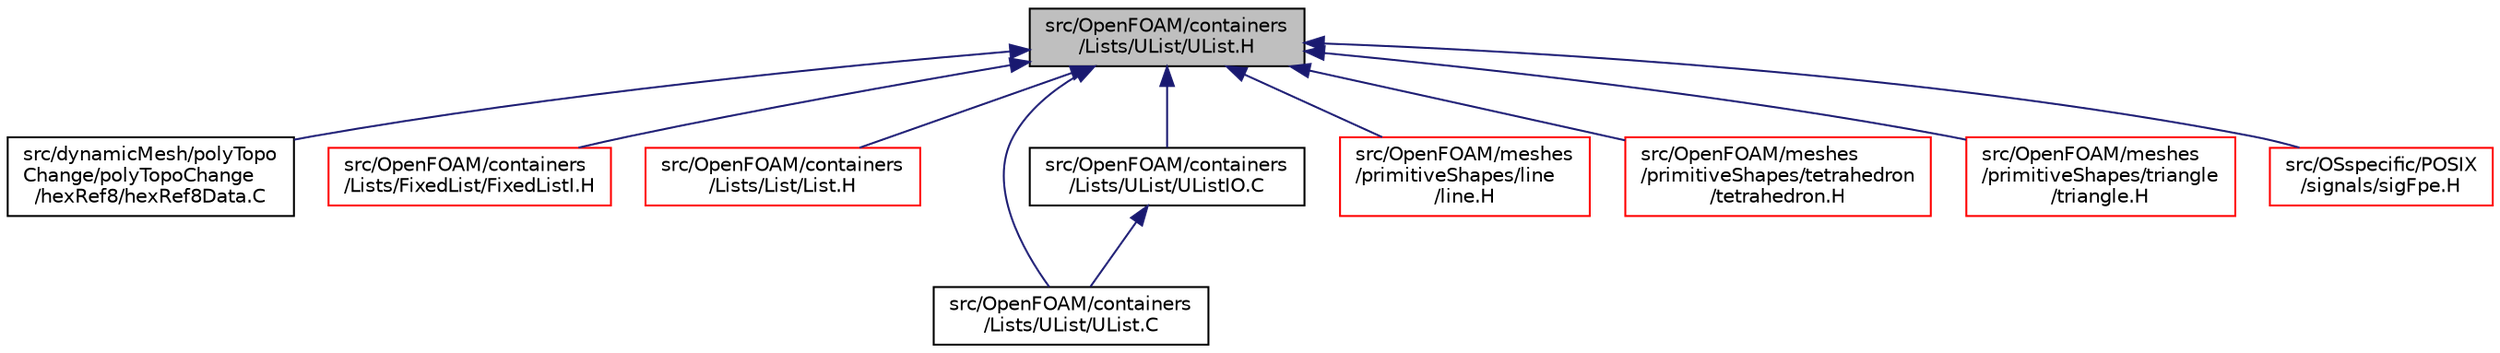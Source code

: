 digraph "src/OpenFOAM/containers/Lists/UList/UList.H"
{
  bgcolor="transparent";
  edge [fontname="Helvetica",fontsize="10",labelfontname="Helvetica",labelfontsize="10"];
  node [fontname="Helvetica",fontsize="10",shape=record];
  Node52 [label="src/OpenFOAM/containers\l/Lists/UList/UList.H",height=0.2,width=0.4,color="black", fillcolor="grey75", style="filled", fontcolor="black"];
  Node52 -> Node53 [dir="back",color="midnightblue",fontsize="10",style="solid",fontname="Helvetica"];
  Node53 [label="src/dynamicMesh/polyTopo\lChange/polyTopoChange\l/hexRef8/hexRef8Data.C",height=0.2,width=0.4,color="black",URL="$a00758.html"];
  Node52 -> Node54 [dir="back",color="midnightblue",fontsize="10",style="solid",fontname="Helvetica"];
  Node54 [label="src/OpenFOAM/containers\l/Lists/FixedList/FixedListI.H",height=0.2,width=0.4,color="red",URL="$a09347.html"];
  Node52 -> Node3896 [dir="back",color="midnightblue",fontsize="10",style="solid",fontname="Helvetica"];
  Node3896 [label="src/OpenFOAM/containers\l/Lists/List/List.H",height=0.2,width=0.4,color="red",URL="$a09368.html"];
  Node52 -> Node5504 [dir="back",color="midnightblue",fontsize="10",style="solid",fontname="Helvetica"];
  Node5504 [label="src/OpenFOAM/containers\l/Lists/UList/UList.C",height=0.2,width=0.4,color="black",URL="$a09458.html"];
  Node52 -> Node5505 [dir="back",color="midnightblue",fontsize="10",style="solid",fontname="Helvetica"];
  Node5505 [label="src/OpenFOAM/containers\l/Lists/UList/UListIO.C",height=0.2,width=0.4,color="black",URL="$a09467.html"];
  Node5505 -> Node5504 [dir="back",color="midnightblue",fontsize="10",style="solid",fontname="Helvetica"];
  Node52 -> Node3805 [dir="back",color="midnightblue",fontsize="10",style="solid",fontname="Helvetica"];
  Node3805 [label="src/OpenFOAM/meshes\l/primitiveShapes/line\l/line.H",height=0.2,width=0.4,color="red",URL="$a12782.html"];
  Node52 -> Node3123 [dir="back",color="midnightblue",fontsize="10",style="solid",fontname="Helvetica"];
  Node3123 [label="src/OpenFOAM/meshes\l/primitiveShapes/tetrahedron\l/tetrahedron.H",height=0.2,width=0.4,color="red",URL="$a12860.html"];
  Node52 -> Node3809 [dir="back",color="midnightblue",fontsize="10",style="solid",fontname="Helvetica"];
  Node3809 [label="src/OpenFOAM/meshes\l/primitiveShapes/triangle\l/triangle.H",height=0.2,width=0.4,color="red",URL="$a12872.html"];
  Node52 -> Node5506 [dir="back",color="midnightblue",fontsize="10",style="solid",fontname="Helvetica"];
  Node5506 [label="src/OSspecific/POSIX\l/signals/sigFpe.H",height=0.2,width=0.4,color="red",URL="$a13790.html"];
}
